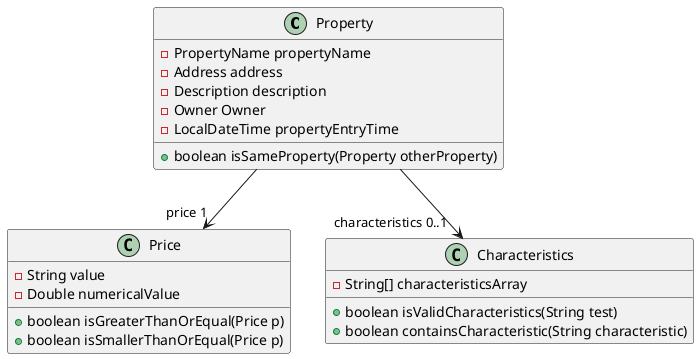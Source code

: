 @startuml
'https://plantuml.com/class-diagram

class Property {
-PropertyName propertyName
-Address address
-Description description
-Owner Owner
-LocalDateTime propertyEntryTime

+ boolean isSameProperty(Property otherProperty)
}

class Price {
-String value
-Double numericalValue

+ boolean isGreaterThanOrEqual(Price p)
+ boolean isSmallerThanOrEqual(Price p)
}

class Characteristics {
-String[] characteristicsArray

+boolean isValidCharacteristics(String test)
+boolean containsCharacteristic(String characteristic)
}



Property --> "     characteristics 0..1" Characteristics
Property --> "price 1" Price

@enduml
